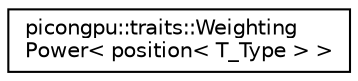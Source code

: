 digraph "Graphical Class Hierarchy"
{
 // LATEX_PDF_SIZE
  edge [fontname="Helvetica",fontsize="10",labelfontname="Helvetica",labelfontsize="10"];
  node [fontname="Helvetica",fontsize="10",shape=record];
  rankdir="LR";
  Node0 [label="picongpu::traits::Weighting\lPower\< position\< T_Type \> \>",height=0.2,width=0.4,color="black", fillcolor="white", style="filled",URL="$structpicongpu_1_1traits_1_1_weighting_power_3_01position_3_01_t___type_01_4_01_4.html",tooltip=" "];
}
